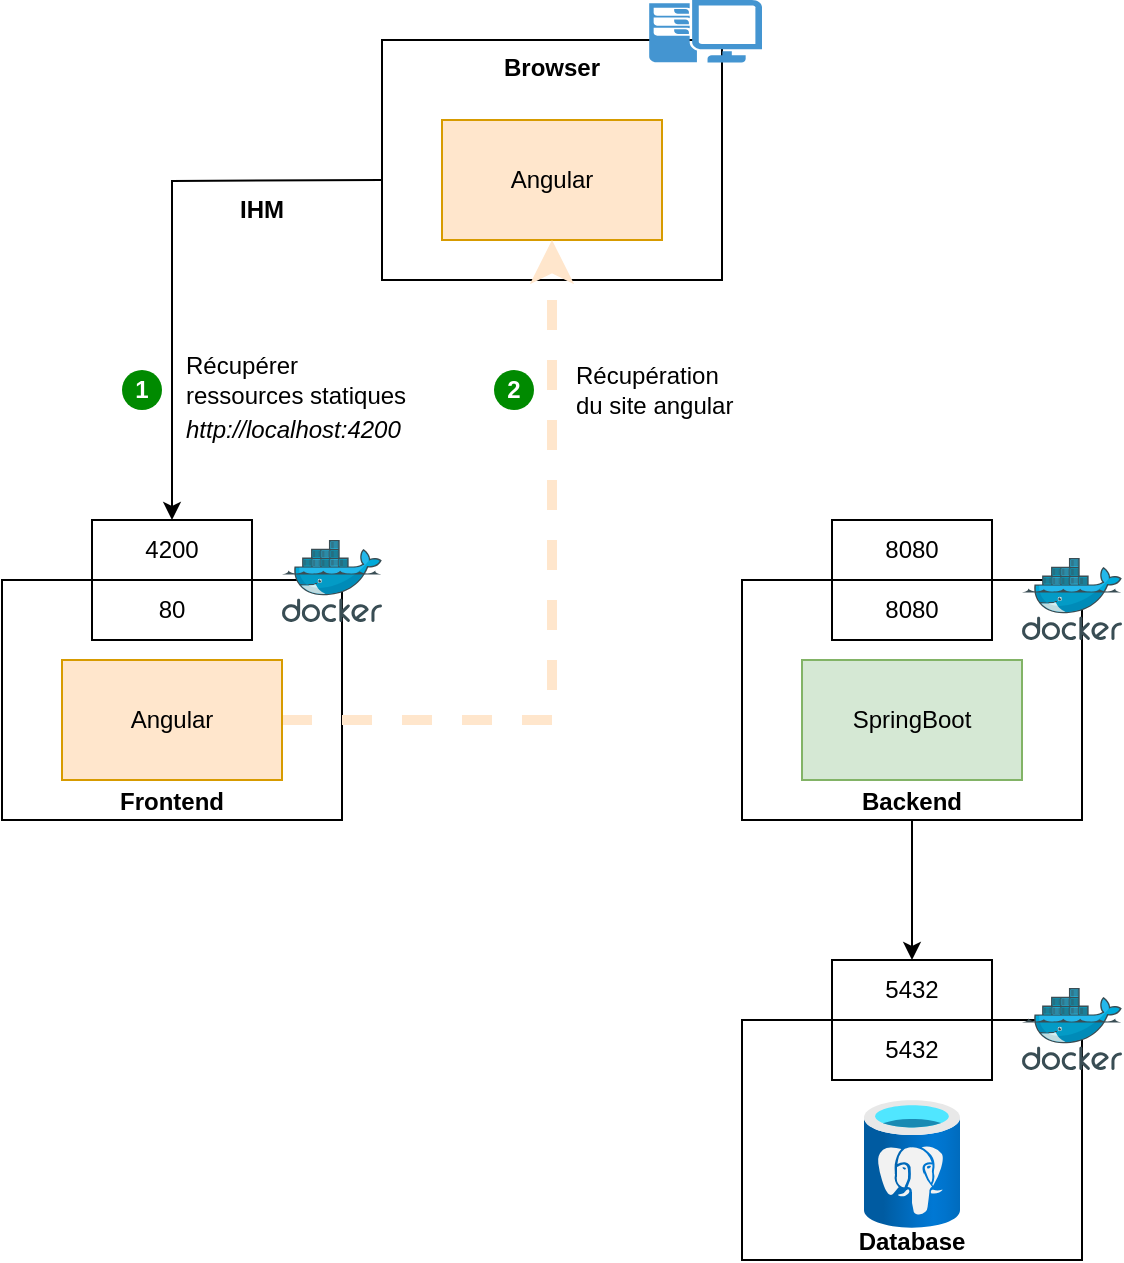 <mxfile version="26.0.16" pages="2">
  <diagram id="5SLFwXkFD18ImDrWr6wF" name="Get Site">
    <mxGraphModel dx="1026" dy="683" grid="1" gridSize="10" guides="1" tooltips="1" connect="1" arrows="1" fold="1" page="1" pageScale="1" pageWidth="827" pageHeight="1169" math="0" shadow="0">
      <root>
        <mxCell id="0" />
        <mxCell id="1" parent="0" />
        <mxCell id="XnKkdjDVTW-mnHKy5Irg-1" value="Frontend" style="rounded=0;whiteSpace=wrap;html=1;verticalAlign=bottom;fontStyle=1" parent="1" vertex="1">
          <mxGeometry x="100" y="360" width="170" height="120" as="geometry" />
        </mxCell>
        <mxCell id="-0zRZqrUNNqaHNUAR9Si-4" style="edgeStyle=orthogonalEdgeStyle;rounded=0;orthogonalLoop=1;jettySize=auto;html=1;entryX=0.5;entryY=0;entryDx=0;entryDy=0;" parent="1" source="svMy6eUCQF9q8eJB3HId-1" target="-0zRZqrUNNqaHNUAR9Si-1" edge="1">
          <mxGeometry relative="1" as="geometry" />
        </mxCell>
        <mxCell id="svMy6eUCQF9q8eJB3HId-1" value="Backend" style="rounded=0;whiteSpace=wrap;html=1;verticalAlign=bottom;fontStyle=1" parent="1" vertex="1">
          <mxGeometry x="470" y="360" width="170" height="120" as="geometry" />
        </mxCell>
        <mxCell id="svMy6eUCQF9q8eJB3HId-2" value="Database" style="rounded=0;whiteSpace=wrap;html=1;verticalAlign=bottom;fontStyle=1" parent="1" vertex="1">
          <mxGeometry x="470" y="580" width="170" height="120" as="geometry" />
        </mxCell>
        <mxCell id="qYfR3jvcU6L0UgXgsh5a-1" value="4200" style="rounded=0;whiteSpace=wrap;html=1;" parent="1" vertex="1">
          <mxGeometry x="145" y="330" width="80" height="30" as="geometry" />
        </mxCell>
        <mxCell id="qYfR3jvcU6L0UgXgsh5a-2" value="80" style="rounded=0;whiteSpace=wrap;html=1;" parent="1" vertex="1">
          <mxGeometry x="145" y="360" width="80" height="30" as="geometry" />
        </mxCell>
        <mxCell id="qYfR3jvcU6L0UgXgsh5a-3" value="8080" style="rounded=0;whiteSpace=wrap;html=1;" parent="1" vertex="1">
          <mxGeometry x="515" y="330" width="80" height="30" as="geometry" />
        </mxCell>
        <mxCell id="qYfR3jvcU6L0UgXgsh5a-4" value="8080" style="rounded=0;whiteSpace=wrap;html=1;" parent="1" vertex="1">
          <mxGeometry x="515" y="360" width="80" height="30" as="geometry" />
        </mxCell>
        <mxCell id="-0zRZqrUNNqaHNUAR9Si-1" value="5432" style="rounded=0;whiteSpace=wrap;html=1;" parent="1" vertex="1">
          <mxGeometry x="515" y="550" width="80" height="30" as="geometry" />
        </mxCell>
        <mxCell id="-0zRZqrUNNqaHNUAR9Si-2" value="5432" style="rounded=0;whiteSpace=wrap;html=1;" parent="1" vertex="1">
          <mxGeometry x="515" y="580" width="80" height="30" as="geometry" />
        </mxCell>
        <mxCell id="-0zRZqrUNNqaHNUAR9Si-5" value="Browser" style="rounded=0;whiteSpace=wrap;html=1;verticalAlign=top;fontStyle=1" parent="1" vertex="1">
          <mxGeometry x="290" y="90" width="170" height="120" as="geometry" />
        </mxCell>
        <mxCell id="-0zRZqrUNNqaHNUAR9Si-9" style="edgeStyle=orthogonalEdgeStyle;rounded=0;orthogonalLoop=1;jettySize=auto;html=1;entryX=0.5;entryY=0;entryDx=0;entryDy=0;" parent="1" target="qYfR3jvcU6L0UgXgsh5a-1" edge="1">
          <mxGeometry relative="1" as="geometry">
            <mxPoint x="290" y="160" as="sourcePoint" />
          </mxGeometry>
        </mxCell>
        <mxCell id="-0zRZqrUNNqaHNUAR9Si-6" value="Angular" style="rounded=0;whiteSpace=wrap;html=1;verticalAlign=middle;fillColor=#ffe6cc;strokeColor=#d79b00;" parent="1" vertex="1">
          <mxGeometry x="320" y="130" width="110" height="60" as="geometry" />
        </mxCell>
        <mxCell id="-0zRZqrUNNqaHNUAR9Si-8" style="edgeStyle=orthogonalEdgeStyle;rounded=0;orthogonalLoop=1;jettySize=auto;html=1;entryX=0.5;entryY=1;entryDx=0;entryDy=0;strokeWidth=5;dashed=1;fillColor=#f8cecc;strokeColor=light-dark(#ffe6cc, #9d4545);" parent="1" source="-0zRZqrUNNqaHNUAR9Si-7" target="-0zRZqrUNNqaHNUAR9Si-6" edge="1">
          <mxGeometry relative="1" as="geometry" />
        </mxCell>
        <mxCell id="-0zRZqrUNNqaHNUAR9Si-7" value="Angular" style="rounded=0;whiteSpace=wrap;html=1;verticalAlign=middle;fillColor=#ffe6cc;strokeColor=#d79b00;" parent="1" vertex="1">
          <mxGeometry x="130" y="400" width="110" height="60" as="geometry" />
        </mxCell>
        <mxCell id="-0zRZqrUNNqaHNUAR9Si-10" value="http://localhost:4200" style="text;html=1;align=left;verticalAlign=middle;whiteSpace=wrap;rounded=0;fontStyle=2" parent="1" vertex="1">
          <mxGeometry x="190" y="270" width="120" height="30" as="geometry" />
        </mxCell>
        <mxCell id="-0zRZqrUNNqaHNUAR9Si-13" value="&lt;b&gt;IHM&lt;/b&gt;" style="text;html=1;align=center;verticalAlign=middle;whiteSpace=wrap;rounded=0;" parent="1" vertex="1">
          <mxGeometry x="200" y="160" width="60" height="30" as="geometry" />
        </mxCell>
        <mxCell id="-0zRZqrUNNqaHNUAR9Si-17" value="" style="image;sketch=0;aspect=fixed;html=1;points=[];align=center;fontSize=12;image=img/lib/mscae/Docker.svg;" parent="1" vertex="1">
          <mxGeometry x="610" y="564" width="50" height="41" as="geometry" />
        </mxCell>
        <mxCell id="-0zRZqrUNNqaHNUAR9Si-18" value="" style="image;sketch=0;aspect=fixed;html=1;points=[];align=center;fontSize=12;image=img/lib/mscae/Docker.svg;" parent="1" vertex="1">
          <mxGeometry x="240" y="340" width="50" height="41" as="geometry" />
        </mxCell>
        <mxCell id="-0zRZqrUNNqaHNUAR9Si-19" value="" style="image;sketch=0;aspect=fixed;html=1;points=[];align=center;fontSize=12;image=img/lib/mscae/Docker.svg;" parent="1" vertex="1">
          <mxGeometry x="610" y="349" width="50" height="41" as="geometry" />
        </mxCell>
        <mxCell id="-0zRZqrUNNqaHNUAR9Si-20" value="" style="image;aspect=fixed;html=1;points=[];align=center;fontSize=12;image=img/lib/azure2/databases/Azure_Database_PostgreSQL_Server.svg;" parent="1" vertex="1">
          <mxGeometry x="531" y="620" width="48" height="64" as="geometry" />
        </mxCell>
        <mxCell id="-0zRZqrUNNqaHNUAR9Si-21" value="" style="pointerEvents=1;shadow=0;dashed=0;html=1;strokeColor=none;fillColor=#4495D1;labelPosition=center;verticalLabelPosition=bottom;verticalAlign=top;align=center;outlineConnect=0;shape=mxgraph.veeam.2d.workstation;" parent="1" vertex="1">
          <mxGeometry x="423.6" y="70" width="56.4" height="31.2" as="geometry" />
        </mxCell>
        <mxCell id="-0zRZqrUNNqaHNUAR9Si-22" value="&lt;b&gt;1&lt;/b&gt;" style="ellipse;whiteSpace=wrap;html=1;aspect=fixed;fillColor=#008a00;strokeColor=none;fontColor=#ffffff;" parent="1" vertex="1">
          <mxGeometry x="160" y="255" width="20" height="20" as="geometry" />
        </mxCell>
        <mxCell id="-0zRZqrUNNqaHNUAR9Si-23" value="&lt;b&gt;2&lt;/b&gt;" style="ellipse;whiteSpace=wrap;html=1;aspect=fixed;fillColor=#008a00;strokeColor=none;fontColor=#ffffff;" parent="1" vertex="1">
          <mxGeometry x="346" y="255" width="20" height="20" as="geometry" />
        </mxCell>
        <mxCell id="-0zRZqrUNNqaHNUAR9Si-26" value="Récupérer ressources statiques" style="text;html=1;align=left;verticalAlign=middle;whiteSpace=wrap;rounded=0;" parent="1" vertex="1">
          <mxGeometry x="190" y="245" width="120" height="30" as="geometry" />
        </mxCell>
        <mxCell id="-0zRZqrUNNqaHNUAR9Si-27" value="Récupération du site angular" style="text;html=1;align=left;verticalAlign=middle;whiteSpace=wrap;rounded=0;labelBackgroundColor=none;" parent="1" vertex="1">
          <mxGeometry x="385" y="250" width="85" height="30" as="geometry" />
        </mxCell>
        <mxCell id="-0zRZqrUNNqaHNUAR9Si-29" value="SpringBoot" style="rounded=0;whiteSpace=wrap;html=1;verticalAlign=middle;fillColor=#d5e8d4;strokeColor=#82b366;" parent="1" vertex="1">
          <mxGeometry x="500" y="400" width="110" height="60" as="geometry" />
        </mxCell>
      </root>
    </mxGraphModel>
  </diagram>
  <diagram name="CORS resolution" id="hcrUjPs7Zx1z17RD2Ju_">
    <mxGraphModel dx="855" dy="569" grid="1" gridSize="10" guides="1" tooltips="1" connect="1" arrows="1" fold="1" page="1" pageScale="1" pageWidth="827" pageHeight="1169" math="0" shadow="0">
      <root>
        <mxCell id="sD_uTew6S_SOSZNt0BSz-0" />
        <mxCell id="sD_uTew6S_SOSZNt0BSz-1" parent="sD_uTew6S_SOSZNt0BSz-0" />
        <mxCell id="sD_uTew6S_SOSZNt0BSz-2" value="Frontend" style="rounded=0;whiteSpace=wrap;html=1;verticalAlign=bottom;fontStyle=1;fillColor=#dae8fc;strokeColor=#6c8ebf;fillOpacity=50;" parent="sD_uTew6S_SOSZNt0BSz-1" vertex="1">
          <mxGeometry x="70" y="360" width="170" height="220" as="geometry" />
        </mxCell>
        <mxCell id="fL3wdo_UxPj56Ii--WOI-2" value="NGinX" style="rounded=0;whiteSpace=wrap;html=1;verticalAlign=bottom;fontStyle=1" parent="sD_uTew6S_SOSZNt0BSz-1" vertex="1">
          <mxGeometry x="90" y="400" width="130" height="150" as="geometry" />
        </mxCell>
        <mxCell id="sD_uTew6S_SOSZNt0BSz-3" style="edgeStyle=orthogonalEdgeStyle;rounded=0;orthogonalLoop=1;jettySize=auto;html=1;entryX=0.5;entryY=0;entryDx=0;entryDy=0;" parent="sD_uTew6S_SOSZNt0BSz-1" source="sD_uTew6S_SOSZNt0BSz-4" target="sD_uTew6S_SOSZNt0BSz-10" edge="1">
          <mxGeometry relative="1" as="geometry" />
        </mxCell>
        <mxCell id="sD_uTew6S_SOSZNt0BSz-4" value="Backend" style="rounded=0;whiteSpace=wrap;html=1;verticalAlign=bottom;fontStyle=1;fillColor=#dae8fc;strokeColor=#6c8ebf;fillOpacity=50;" parent="sD_uTew6S_SOSZNt0BSz-1" vertex="1">
          <mxGeometry x="470" y="515" width="170" height="120" as="geometry" />
        </mxCell>
        <mxCell id="sD_uTew6S_SOSZNt0BSz-5" value="Database" style="rounded=0;whiteSpace=wrap;html=1;verticalAlign=bottom;fontStyle=1;fillColor=#dae8fc;strokeColor=#6c8ebf;fillOpacity=50;" parent="sD_uTew6S_SOSZNt0BSz-1" vertex="1">
          <mxGeometry x="470" y="735" width="170" height="120" as="geometry" />
        </mxCell>
        <mxCell id="sD_uTew6S_SOSZNt0BSz-6" value="4200" style="rounded=0;whiteSpace=wrap;html=1;" parent="sD_uTew6S_SOSZNt0BSz-1" vertex="1">
          <mxGeometry x="115" y="330" width="80" height="30" as="geometry" />
        </mxCell>
        <mxCell id="sD_uTew6S_SOSZNt0BSz-7" value="80" style="rounded=0;whiteSpace=wrap;html=1;" parent="sD_uTew6S_SOSZNt0BSz-1" vertex="1">
          <mxGeometry x="115" y="360" width="80" height="30" as="geometry" />
        </mxCell>
        <mxCell id="sD_uTew6S_SOSZNt0BSz-8" value="8080" style="rounded=0;whiteSpace=wrap;html=1;" parent="sD_uTew6S_SOSZNt0BSz-1" vertex="1">
          <mxGeometry x="515" y="485" width="80" height="30" as="geometry" />
        </mxCell>
        <mxCell id="sD_uTew6S_SOSZNt0BSz-9" value="8080" style="rounded=0;whiteSpace=wrap;html=1;" parent="sD_uTew6S_SOSZNt0BSz-1" vertex="1">
          <mxGeometry x="515" y="515" width="80" height="30" as="geometry" />
        </mxCell>
        <mxCell id="sD_uTew6S_SOSZNt0BSz-10" value="5432" style="rounded=0;whiteSpace=wrap;html=1;" parent="sD_uTew6S_SOSZNt0BSz-1" vertex="1">
          <mxGeometry x="515" y="705" width="80" height="30" as="geometry" />
        </mxCell>
        <mxCell id="sD_uTew6S_SOSZNt0BSz-11" value="5432" style="rounded=0;whiteSpace=wrap;html=1;" parent="sD_uTew6S_SOSZNt0BSz-1" vertex="1">
          <mxGeometry x="515" y="735" width="80" height="30" as="geometry" />
        </mxCell>
        <mxCell id="sD_uTew6S_SOSZNt0BSz-12" value="Browser" style="rounded=0;whiteSpace=wrap;html=1;verticalAlign=top;fontStyle=1" parent="sD_uTew6S_SOSZNt0BSz-1" vertex="1">
          <mxGeometry x="290" y="90" width="170" height="120" as="geometry" />
        </mxCell>
        <mxCell id="fL3wdo_UxPj56Ii--WOI-0" style="edgeStyle=orthogonalEdgeStyle;rounded=0;orthogonalLoop=1;jettySize=auto;html=1;entryX=0.75;entryY=1;entryDx=0;entryDy=0;endArrow=none;startFill=0;strokeColor=#009900;strokeWidth=5;exitX=0;exitY=0.5;exitDx=0;exitDy=0;" parent="sD_uTew6S_SOSZNt0BSz-1" source="sD_uTew6S_SOSZNt0BSz-15" target="sD_uTew6S_SOSZNt0BSz-7" edge="1">
          <mxGeometry relative="1" as="geometry">
            <Array as="points">
              <mxPoint x="175" y="160" />
            </Array>
          </mxGeometry>
        </mxCell>
        <mxCell id="sD_uTew6S_SOSZNt0BSz-15" value="Angular" style="rounded=0;whiteSpace=wrap;html=1;verticalAlign=middle;fillColor=#f8cecc;strokeColor=#b85450;" parent="sD_uTew6S_SOSZNt0BSz-1" vertex="1">
          <mxGeometry x="320" y="130" width="110" height="60" as="geometry" />
        </mxCell>
        <mxCell id="sD_uTew6S_SOSZNt0BSz-17" value="Angular" style="rounded=0;whiteSpace=wrap;html=1;verticalAlign=middle;fillColor=#f8cecc;strokeColor=#b85450;" parent="sD_uTew6S_SOSZNt0BSz-1" vertex="1">
          <mxGeometry x="100" y="460" width="110" height="60" as="geometry" />
        </mxCell>
        <mxCell id="sD_uTew6S_SOSZNt0BSz-19" value="http://&lt;b&gt;localhost:8080/&lt;/b&gt;api/data" style="text;html=1;align=left;verticalAlign=middle;whiteSpace=wrap;rounded=0;fontStyle=2;fontColor=#FF0000;" parent="sD_uTew6S_SOSZNt0BSz-1" vertex="1">
          <mxGeometry x="610" y="245" width="190" height="30" as="geometry" />
        </mxCell>
        <mxCell id="sD_uTew6S_SOSZNt0BSz-21" value="&lt;b&gt;API&lt;/b&gt;" style="text;html=1;align=left;verticalAlign=middle;whiteSpace=wrap;rounded=0;fontColor=#009900;" parent="sD_uTew6S_SOSZNt0BSz-1" vertex="1">
          <mxGeometry x="310" y="440" width="80" height="30" as="geometry" />
        </mxCell>
        <mxCell id="sD_uTew6S_SOSZNt0BSz-24" value="" style="image;sketch=0;aspect=fixed;html=1;points=[];align=center;fontSize=12;image=img/lib/mscae/Docker.svg;" parent="sD_uTew6S_SOSZNt0BSz-1" vertex="1">
          <mxGeometry x="610" y="719" width="50" height="41" as="geometry" />
        </mxCell>
        <mxCell id="sD_uTew6S_SOSZNt0BSz-25" value="" style="image;sketch=0;aspect=fixed;html=1;points=[];align=center;fontSize=12;image=img/lib/mscae/Docker.svg;" parent="sD_uTew6S_SOSZNt0BSz-1" vertex="1">
          <mxGeometry x="210" y="340" width="50" height="41" as="geometry" />
        </mxCell>
        <mxCell id="sD_uTew6S_SOSZNt0BSz-26" value="" style="image;sketch=0;aspect=fixed;html=1;points=[];align=center;fontSize=12;image=img/lib/mscae/Docker.svg;" parent="sD_uTew6S_SOSZNt0BSz-1" vertex="1">
          <mxGeometry x="610" y="504" width="50" height="41" as="geometry" />
        </mxCell>
        <mxCell id="sD_uTew6S_SOSZNt0BSz-27" value="" style="image;aspect=fixed;html=1;points=[];align=center;fontSize=12;image=img/lib/azure2/databases/Azure_Database_PostgreSQL_Server.svg;" parent="sD_uTew6S_SOSZNt0BSz-1" vertex="1">
          <mxGeometry x="531" y="775" width="48" height="64" as="geometry" />
        </mxCell>
        <mxCell id="sD_uTew6S_SOSZNt0BSz-28" value="" style="pointerEvents=1;shadow=0;dashed=0;html=1;strokeColor=none;fillColor=#4495D1;labelPosition=center;verticalLabelPosition=bottom;verticalAlign=top;align=center;outlineConnect=0;shape=mxgraph.veeam.2d.workstation;" parent="sD_uTew6S_SOSZNt0BSz-1" vertex="1">
          <mxGeometry x="423.6" y="70" width="56.4" height="31.2" as="geometry" />
        </mxCell>
        <mxCell id="sD_uTew6S_SOSZNt0BSz-31" value="&lt;b&gt;1&lt;/b&gt;" style="ellipse;whiteSpace=wrap;html=1;aspect=fixed;fillColor=#008a00;strokeColor=none;fontColor=#ffffff;" parent="sD_uTew6S_SOSZNt0BSz-1" vertex="1">
          <mxGeometry x="150" y="220" width="20" height="20" as="geometry" />
        </mxCell>
        <mxCell id="sD_uTew6S_SOSZNt0BSz-34" value="Invocation API backend&amp;nbsp;&lt;div&gt;via le front&lt;/div&gt;" style="text;html=1;align=left;verticalAlign=middle;whiteSpace=wrap;rounded=0;fontColor=#009900;" parent="sD_uTew6S_SOSZNt0BSz-1" vertex="1">
          <mxGeometry x="180" y="215" width="190" height="30" as="geometry" />
        </mxCell>
        <mxCell id="sD_uTew6S_SOSZNt0BSz-35" value="SpringBoot" style="rounded=0;whiteSpace=wrap;html=1;verticalAlign=middle;fillColor=#d5e8d4;strokeColor=#82b366;" parent="sD_uTew6S_SOSZNt0BSz-1" vertex="1">
          <mxGeometry x="500" y="555" width="110" height="60" as="geometry" />
        </mxCell>
        <mxCell id="fL3wdo_UxPj56Ii--WOI-4" style="edgeStyle=orthogonalEdgeStyle;rounded=0;orthogonalLoop=1;jettySize=auto;html=1;strokeWidth=5;strokeColor=#009900;" parent="sD_uTew6S_SOSZNt0BSz-1" source="fL3wdo_UxPj56Ii--WOI-1" target="sD_uTew6S_SOSZNt0BSz-8" edge="1">
          <mxGeometry relative="1" as="geometry" />
        </mxCell>
        <mxCell id="fL3wdo_UxPj56Ii--WOI-1" value="Proxy" style="rounded=0;whiteSpace=wrap;html=1;verticalAlign=middle;fillColor=#f5f5f5;strokeColor=#666666;fontColor=#333333;" parent="sD_uTew6S_SOSZNt0BSz-1" vertex="1">
          <mxGeometry x="100" y="420" width="110" height="30" as="geometry" />
        </mxCell>
        <mxCell id="fL3wdo_UxPj56Ii--WOI-3" style="edgeStyle=orthogonalEdgeStyle;rounded=0;orthogonalLoop=1;jettySize=auto;html=1;entryX=0.682;entryY=0.011;entryDx=0;entryDy=0;exitX=0.75;exitY=1;exitDx=0;exitDy=0;endArrow=classic;startFill=0;endFill=1;strokeWidth=5;strokeColor=#009900;entryPerimeter=0;" parent="sD_uTew6S_SOSZNt0BSz-1" source="sD_uTew6S_SOSZNt0BSz-7" target="fL3wdo_UxPj56Ii--WOI-1" edge="1">
          <mxGeometry relative="1" as="geometry">
            <Array as="points" />
          </mxGeometry>
        </mxCell>
        <mxCell id="fL3wdo_UxPj56Ii--WOI-6" value="http://&lt;b&gt;localhost:4200/backend&lt;/b&gt;/api/data" style="text;html=1;align=left;verticalAlign=middle;whiteSpace=wrap;rounded=0;fontStyle=2;fontColor=#009900;" parent="sD_uTew6S_SOSZNt0BSz-1" vertex="1">
          <mxGeometry x="210" y="245" width="230" height="30" as="geometry" />
        </mxCell>
        <mxCell id="k3rKJqVZwOSWzDETsV2v-1" value="http://&lt;b&gt;backend:8080&lt;/b&gt;/api/data" style="text;html=1;align=left;verticalAlign=middle;whiteSpace=wrap;rounded=0;fontStyle=2;fontColor=#009900;" parent="sD_uTew6S_SOSZNt0BSz-1" vertex="1">
          <mxGeometry x="340" y="440" width="200" height="30" as="geometry" />
        </mxCell>
        <mxCell id="k3rKJqVZwOSWzDETsV2v-2" value="&lt;b&gt;2&lt;/b&gt;" style="ellipse;whiteSpace=wrap;html=1;aspect=fixed;fillColor=#008a00;strokeColor=none;fontColor=#ffffff;" parent="sD_uTew6S_SOSZNt0BSz-1" vertex="1">
          <mxGeometry x="280" y="405" width="20" height="20" as="geometry" />
        </mxCell>
        <mxCell id="k3rKJqVZwOSWzDETsV2v-3" value="Invocation API backend&amp;nbsp;&lt;div&gt;depuis le front&lt;/div&gt;" style="text;html=1;align=left;verticalAlign=middle;whiteSpace=wrap;rounded=0;fontColor=#009900;" parent="sD_uTew6S_SOSZNt0BSz-1" vertex="1">
          <mxGeometry x="310" y="400" width="210" height="30" as="geometry" />
        </mxCell>
        <mxCell id="kE_iZOzslPdviy4E_gXq-0" style="edgeStyle=orthogonalEdgeStyle;rounded=0;orthogonalLoop=1;jettySize=auto;html=1;entryX=0.75;entryY=0;entryDx=0;entryDy=0;strokeColor=#FF0000;strokeWidth=5;" parent="sD_uTew6S_SOSZNt0BSz-1" target="sD_uTew6S_SOSZNt0BSz-8" edge="1">
          <mxGeometry relative="1" as="geometry">
            <mxPoint x="430" y="160" as="sourcePoint" />
            <mxPoint x="555" y="330" as="targetPoint" />
          </mxGeometry>
        </mxCell>
        <mxCell id="kE_iZOzslPdviy4E_gXq-1" value="&lt;b&gt;API&lt;/b&gt;" style="text;html=1;align=left;verticalAlign=middle;whiteSpace=wrap;rounded=0;fontColor=#FF0000;" parent="sD_uTew6S_SOSZNt0BSz-1" vertex="1">
          <mxGeometry x="580" y="245" width="60" height="30" as="geometry" />
        </mxCell>
        <mxCell id="XXPahouvcOp52BL0uFtV-1" style="edgeStyle=orthogonalEdgeStyle;rounded=0;orthogonalLoop=1;jettySize=auto;html=1;endArrow=none;startFill=0;strokeColor=#FF0000;" edge="1" parent="sD_uTew6S_SOSZNt0BSz-1">
          <mxGeometry relative="1" as="geometry">
            <mxPoint x="590" y="305" as="targetPoint" />
            <mxPoint x="590" y="385" as="sourcePoint" />
          </mxGeometry>
        </mxCell>
        <mxCell id="kE_iZOzslPdviy4E_gXq-3" value="CORS Problem" style="text;html=1;align=right;verticalAlign=middle;whiteSpace=wrap;rounded=0;fontColor=#FF0000;fontSize=17;fontStyle=1" parent="sD_uTew6S_SOSZNt0BSz-1" vertex="1">
          <mxGeometry x="510" y="330" width="60" height="30" as="geometry" />
        </mxCell>
        <mxCell id="kE_iZOzslPdviy4E_gXq-4" value="Le site a été récupéré depuis le domaine&amp;nbsp;&amp;nbsp;&lt;b&gt;http://localhost:4200/&lt;/b&gt;&lt;div&gt;Des ressources de ce site ne peuvent pas être appelée depuis un autre domaine &lt;b&gt;http://localhost:8080/&lt;/b&gt;&lt;/div&gt;" style="text;html=1;align=left;verticalAlign=middle;whiteSpace=wrap;rounded=0;strokeColor=none;fontColor=#FF0000;" parent="sD_uTew6S_SOSZNt0BSz-1" vertex="1">
          <mxGeometry x="600" y="300" width="210" height="90" as="geometry" />
        </mxCell>
        <mxCell id="iZ9we85GNa0nHcIkeqTp-0" value="&lt;b&gt;1&lt;/b&gt;" style="ellipse;whiteSpace=wrap;html=1;aspect=fixed;fillColor=#FF0000;strokeColor=none;fontColor=#ffffff;" parent="sD_uTew6S_SOSZNt0BSz-1" vertex="1">
          <mxGeometry x="550" y="220" width="20" height="20" as="geometry" />
        </mxCell>
        <mxCell id="iZ9we85GNa0nHcIkeqTp-1" value="Invocation API backend&amp;nbsp;&lt;div&gt;directe&lt;/div&gt;" style="text;html=1;align=left;verticalAlign=middle;whiteSpace=wrap;rounded=0;fontColor=#FF0000;" parent="sD_uTew6S_SOSZNt0BSz-1" vertex="1">
          <mxGeometry x="580" y="215" width="190" height="30" as="geometry" />
        </mxCell>
        <mxCell id="iZ9we85GNa0nHcIkeqTp-2" value="&lt;b&gt;API&lt;/b&gt;" style="text;html=1;align=left;verticalAlign=middle;whiteSpace=wrap;rounded=0;fontColor=#009900;" parent="sD_uTew6S_SOSZNt0BSz-1" vertex="1">
          <mxGeometry x="180" y="245" width="60" height="30" as="geometry" />
        </mxCell>
      </root>
    </mxGraphModel>
  </diagram>
</mxfile>
